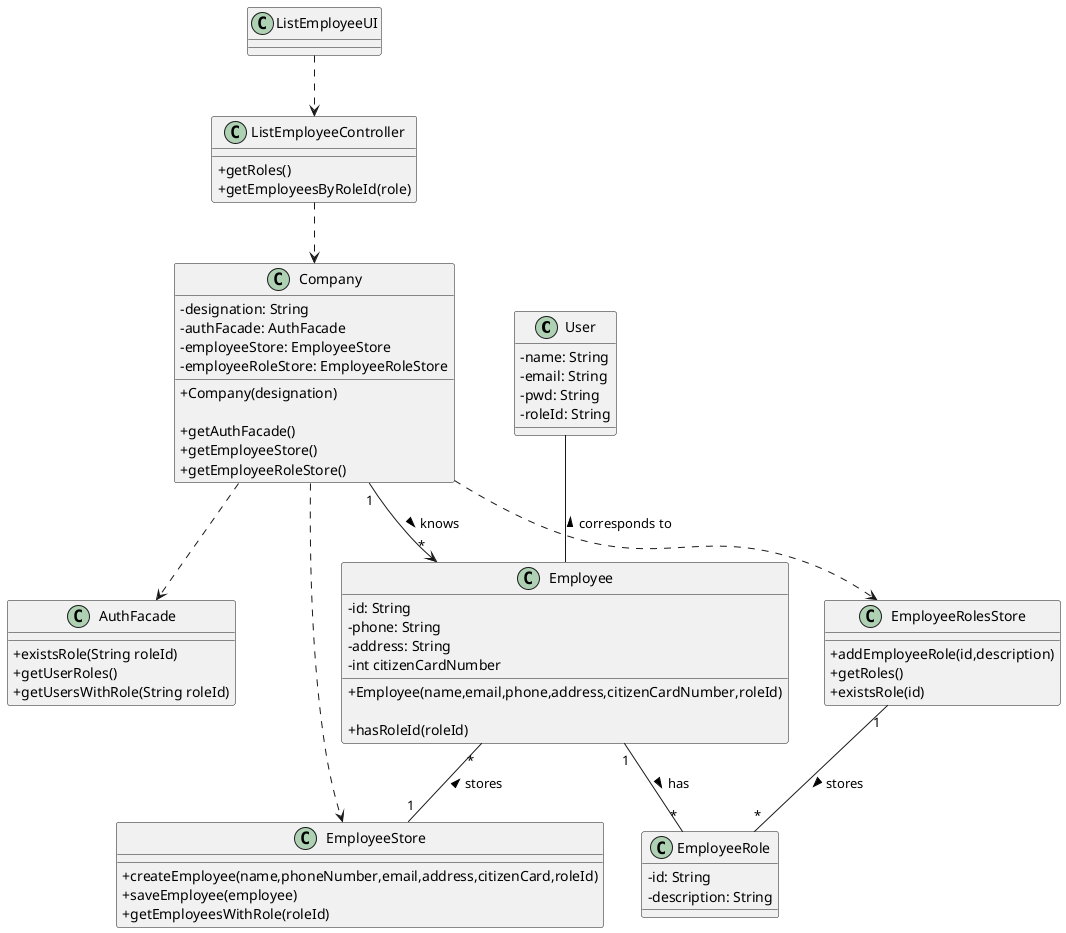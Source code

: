 @startuml
skinparam classAttributeIconSize 0

class User {
  -name: String
  -email: String
  -pwd: String
  -roleId: String
}

class Employee {
  -id: String
  -phone: String
  -address: String
  -int citizenCardNumber
  
  +Employee(name,email,phone,address,citizenCardNumber,roleId)

  +hasRoleId(roleId)
}

class Company {
  -designation: String
  -authFacade: AuthFacade
  -employeeStore: EmployeeStore
  -employeeRoleStore: EmployeeRoleStore
  
  +Company(designation)

  +getAuthFacade()
  +getEmployeeStore()
  +getEmployeeRoleStore()
}

class AuthFacade {
  +existsRole(String roleId)
  +getUserRoles()
  +getUsersWithRole(String roleId)
}

class EmployeeStore {
  +createEmployee(name,phoneNumber,email,address,citizenCard,roleId)
  +saveEmployee(employee)
  +getEmployeesWithRole(roleId)
}

class ListEmployeeController {
  +getRoles()
  +getEmployeesByRoleId(role)
}

class EmployeeRole {
  -id: String
  -description: String
}

class ListEmployeeUI {}

class EmployeeRolesStore {
  +addEmployeeRole(id,description)
  +getRoles()
  +existsRole(id)
}

ListEmployeeUI ..> ListEmployeeController
ListEmployeeController ..> Company

Company ..> AuthFacade
Company ..> EmployeeStore
Employee "*" -- "1" EmployeeStore : stores <
Company "1" --> "*" Employee : knows >

EmployeeRolesStore "1" -- "*" EmployeeRole : stores >
Company ..> EmployeeRolesStore
Employee "1" -- "*" EmployeeRole : has >

User -- Employee : corresponds to <

@enduml
